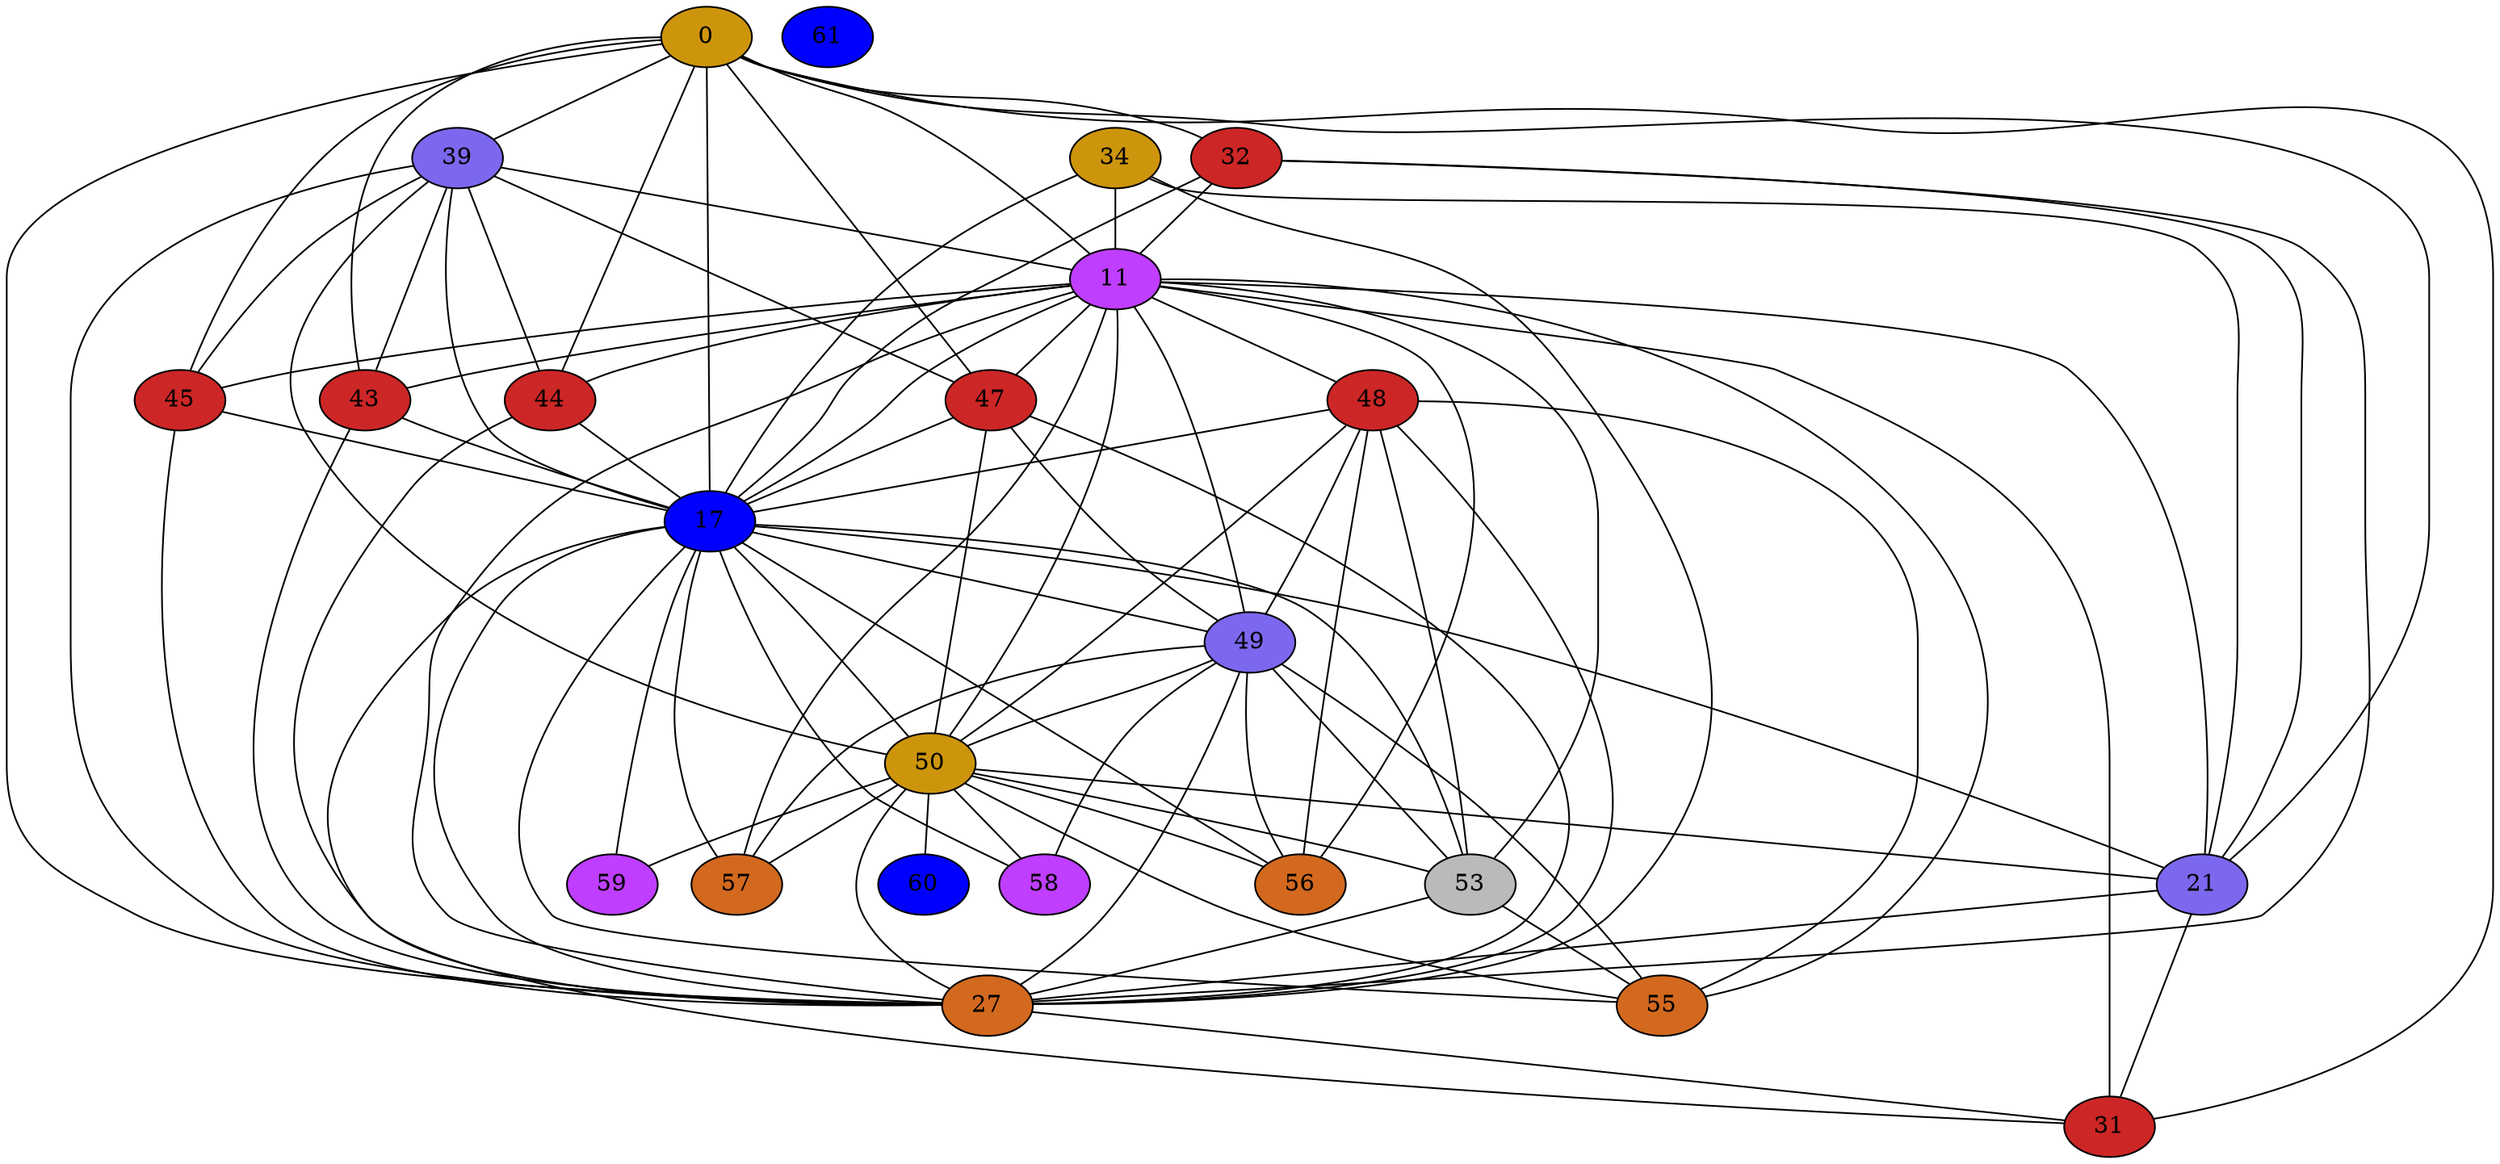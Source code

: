 strict graph {
0[label="0" style=filled fillcolor="darkgoldenrod3"];
0 -- 32
0 -- 17
0 -- 21
0 -- 39
0 -- 43
0 -- 27
0 -- 11
0 -- 44
0 -- 45
0 -- 47
0 -- 31
32[label="32" style=filled fillcolor="firebrick3"];
32 -- 0
32 -- 17
32 -- 21
32 -- 11
32 -- 27
34[label="34" style=filled fillcolor="darkgoldenrod3"];
34 -- 17
34 -- 21
34 -- 11
34 -- 27
39[label="39" style=filled fillcolor="mediumslateblue"];
39 -- 0
39 -- 17
39 -- 50
39 -- 43
39 -- 11
39 -- 27
39 -- 44
39 -- 45
39 -- 47
11[label="11" style=filled fillcolor="darkorchid1"];
11 -- 32
11 -- 0
11 -- 34
11 -- 39
11 -- 43
11 -- 44
11 -- 45
11 -- 47
11 -- 48
11 -- 49
11 -- 17
11 -- 50
11 -- 53
11 -- 21
11 -- 55
11 -- 56
11 -- 57
11 -- 27
11 -- 31
43[label="43" style=filled fillcolor="firebrick3"];
43 -- 0
43 -- 17
43 -- 39
43 -- 11
43 -- 27
44[label="44" style=filled fillcolor="firebrick3"];
44 -- 0
44 -- 17
44 -- 39
44 -- 11
44 -- 27
45[label="45" style=filled fillcolor="firebrick3"];
45 -- 0
45 -- 17
45 -- 39
45 -- 11
45 -- 27
47[label="47" style=filled fillcolor="firebrick3"];
47 -- 0
47 -- 49
47 -- 17
47 -- 50
47 -- 39
47 -- 11
47 -- 27
48[label="48" style=filled fillcolor="firebrick3"];
48 -- 17
48 -- 49
48 -- 50
48 -- 53
48 -- 55
48 -- 56
48 -- 11
48 -- 27
17[label="17" style=filled fillcolor="blue1"];
17 -- 32
17 -- 0
17 -- 34
17 -- 39
17 -- 43
17 -- 11
17 -- 44
17 -- 45
17 -- 47
17 -- 48
17 -- 49
17 -- 50
17 -- 53
17 -- 21
17 -- 55
17 -- 56
17 -- 57
17 -- 58
17 -- 59
17 -- 27
17 -- 31
49[label="49" style=filled fillcolor="mediumslateblue"];
49 -- 48
49 -- 17
49 -- 50
49 -- 53
49 -- 55
49 -- 56
49 -- 57
49 -- 58
49 -- 11
49 -- 27
49 -- 47
50[label="50" style=filled fillcolor="darkgoldenrod3"];
50 -- 39
50 -- 11
50 -- 47
50 -- 48
50 -- 49
50 -- 17
50 -- 53
50 -- 21
50 -- 55
50 -- 56
50 -- 57
50 -- 58
50 -- 59
50 -- 27
50 -- 60
53[label="53" style=filled fillcolor="gray73"];
53 -- 48
53 -- 17
53 -- 49
53 -- 50
53 -- 55
53 -- 11
53 -- 27
21[label="21" style=filled fillcolor="mediumslateblue"];
21 -- 32
21 -- 0
21 -- 17
21 -- 50
21 -- 34
21 -- 27
21 -- 11
21 -- 31
55[label="55" style=filled fillcolor="chocolate"];
55 -- 48
55 -- 17
55 -- 49
55 -- 50
55 -- 53
55 -- 11
56[label="56" style=filled fillcolor="chocolate"];
56 -- 48
56 -- 17
56 -- 49
56 -- 50
56 -- 11
57[label="57" style=filled fillcolor="chocolate"];
57 -- 17
57 -- 49
57 -- 50
57 -- 11
58[label="58" style=filled fillcolor="darkorchid1"];
58 -- 17
58 -- 49
58 -- 50
59[label="59" style=filled fillcolor="darkorchid1"];
59 -- 17
59 -- 50
27[label="27" style=filled fillcolor="chocolate"];
27 -- 32
27 -- 0
27 -- 34
27 -- 39
27 -- 43
27 -- 11
27 -- 44
27 -- 45
27 -- 47
27 -- 48
27 -- 49
27 -- 17
27 -- 50
27 -- 53
27 -- 21
27 -- 31
60[label="60" style=filled fillcolor="blue1"];
60 -- 50
61[label="61" style=filled fillcolor="blue1"];
31[label="31" style=filled fillcolor="firebrick3"];
31 -- 0
31 -- 17
31 -- 21
31 -- 11
31 -- 27
}